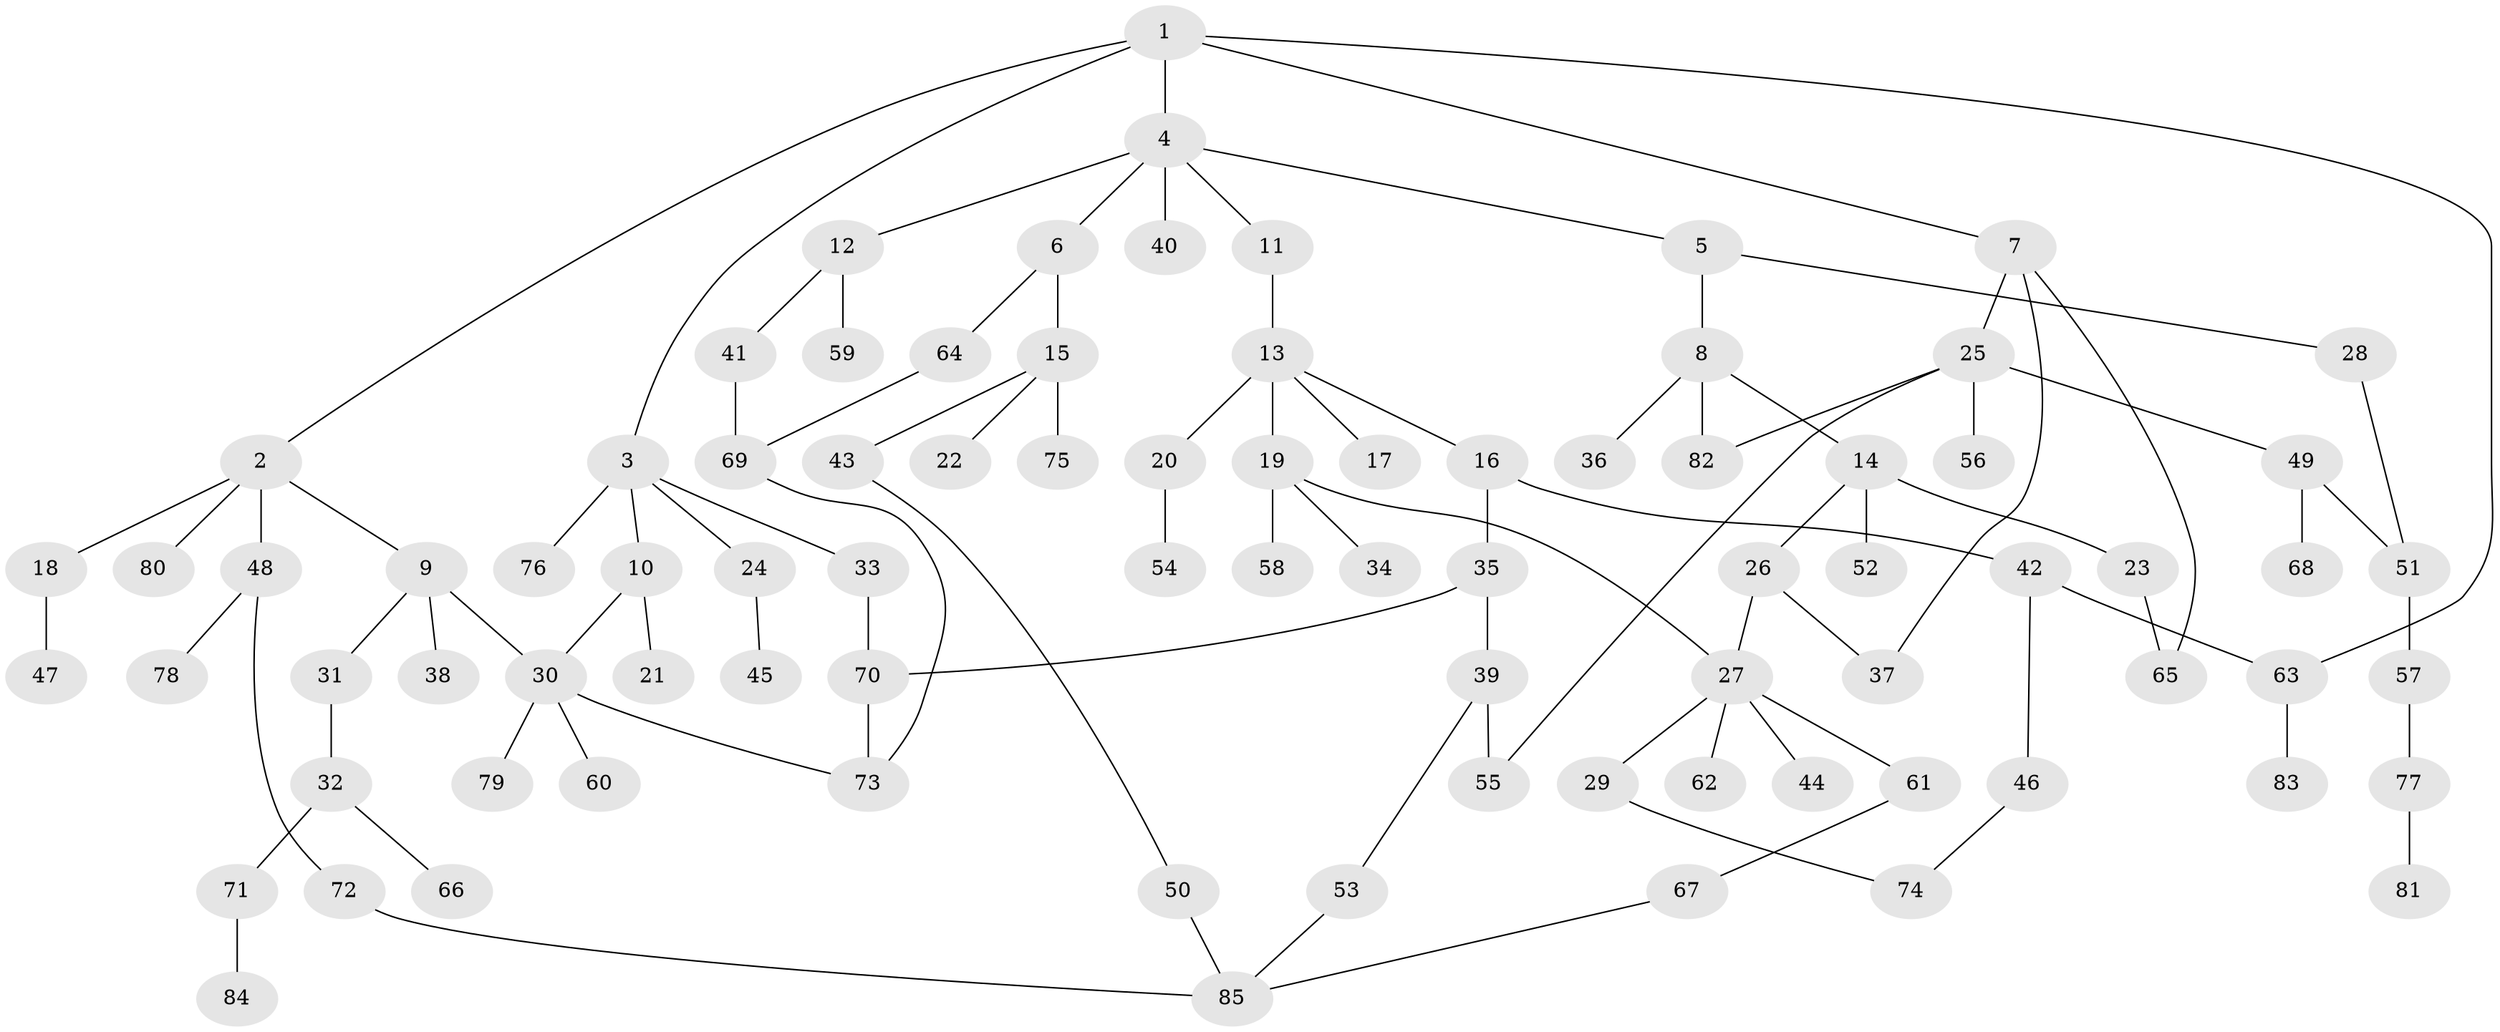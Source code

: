 // Generated by graph-tools (version 1.1) at 2025/49/03/09/25 03:49:15]
// undirected, 85 vertices, 100 edges
graph export_dot {
graph [start="1"]
  node [color=gray90,style=filled];
  1;
  2;
  3;
  4;
  5;
  6;
  7;
  8;
  9;
  10;
  11;
  12;
  13;
  14;
  15;
  16;
  17;
  18;
  19;
  20;
  21;
  22;
  23;
  24;
  25;
  26;
  27;
  28;
  29;
  30;
  31;
  32;
  33;
  34;
  35;
  36;
  37;
  38;
  39;
  40;
  41;
  42;
  43;
  44;
  45;
  46;
  47;
  48;
  49;
  50;
  51;
  52;
  53;
  54;
  55;
  56;
  57;
  58;
  59;
  60;
  61;
  62;
  63;
  64;
  65;
  66;
  67;
  68;
  69;
  70;
  71;
  72;
  73;
  74;
  75;
  76;
  77;
  78;
  79;
  80;
  81;
  82;
  83;
  84;
  85;
  1 -- 2;
  1 -- 3;
  1 -- 4;
  1 -- 7;
  1 -- 63;
  2 -- 9;
  2 -- 18;
  2 -- 48;
  2 -- 80;
  3 -- 10;
  3 -- 24;
  3 -- 33;
  3 -- 76;
  4 -- 5;
  4 -- 6;
  4 -- 11;
  4 -- 12;
  4 -- 40;
  5 -- 8;
  5 -- 28;
  6 -- 15;
  6 -- 64;
  7 -- 25;
  7 -- 37;
  7 -- 65;
  8 -- 14;
  8 -- 36;
  8 -- 82;
  9 -- 31;
  9 -- 38;
  9 -- 30;
  10 -- 21;
  10 -- 30;
  11 -- 13;
  12 -- 41;
  12 -- 59;
  13 -- 16;
  13 -- 17;
  13 -- 19;
  13 -- 20;
  14 -- 23;
  14 -- 26;
  14 -- 52;
  15 -- 22;
  15 -- 43;
  15 -- 75;
  16 -- 35;
  16 -- 42;
  18 -- 47;
  19 -- 27;
  19 -- 34;
  19 -- 58;
  20 -- 54;
  23 -- 65;
  24 -- 45;
  25 -- 49;
  25 -- 55;
  25 -- 56;
  25 -- 82;
  26 -- 37;
  26 -- 27;
  27 -- 29;
  27 -- 44;
  27 -- 61;
  27 -- 62;
  28 -- 51;
  29 -- 74;
  30 -- 60;
  30 -- 79;
  30 -- 73;
  31 -- 32;
  32 -- 66;
  32 -- 71;
  33 -- 70;
  35 -- 39;
  35 -- 70;
  39 -- 53;
  39 -- 55;
  41 -- 69;
  42 -- 46;
  42 -- 63;
  43 -- 50;
  46 -- 74;
  48 -- 72;
  48 -- 78;
  49 -- 68;
  49 -- 51;
  50 -- 85;
  51 -- 57;
  53 -- 85;
  57 -- 77;
  61 -- 67;
  63 -- 83;
  64 -- 69;
  67 -- 85;
  69 -- 73;
  70 -- 73;
  71 -- 84;
  72 -- 85;
  77 -- 81;
}

